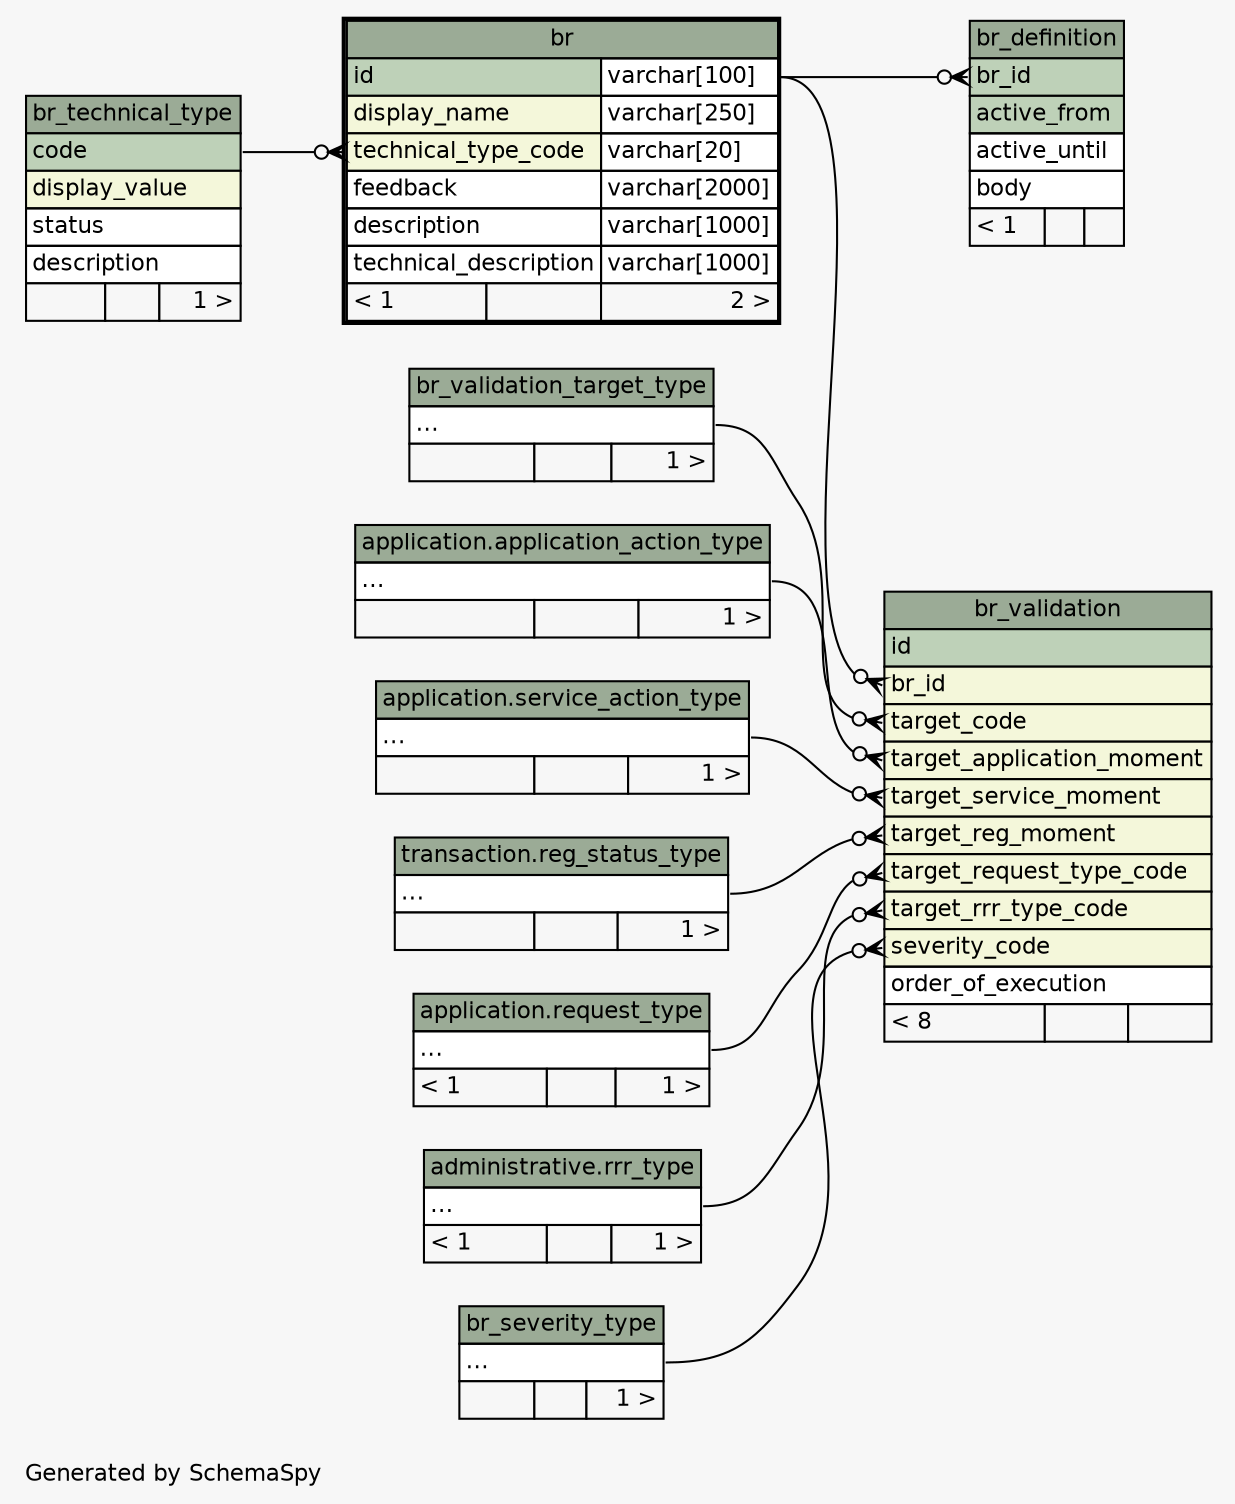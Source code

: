 // dot 2.36.0 on Windows 10 10.0
// SchemaSpy rev 590
digraph "twoDegreesRelationshipsDiagram" {
  graph [
    rankdir="RL"
    bgcolor="#f7f7f7"
    label="\nGenerated by SchemaSpy"
    labeljust="l"
    nodesep="0.18"
    ranksep="0.46"
    fontname="Helvetica"
    fontsize="11"
  ];
  node [
    fontname="Helvetica"
    fontsize="11"
    shape="plaintext"
  ];
  edge [
    arrowsize="0.8"
  ];
  "br":"technical_type_code":w -> "br_technical_type":"code":e [arrowhead=none dir=back arrowtail=crowodot];
  "br_definition":"br_id":w -> "br":"id.type":e [arrowhead=none dir=back arrowtail=crowodot];
  "br_validation":"br_id":w -> "br":"id.type":e [arrowhead=none dir=back arrowtail=crowodot];
  "br_validation":"severity_code":w -> "br_severity_type":"elipses":e [arrowhead=none dir=back arrowtail=crowodot];
  "br_validation":"target_application_moment":w -> "application.application_action_type":"elipses":e [arrowhead=none dir=back arrowtail=crowodot];
  "br_validation":"target_code":w -> "br_validation_target_type":"elipses":e [arrowhead=none dir=back arrowtail=crowodot];
  "br_validation":"target_reg_moment":w -> "transaction.reg_status_type":"elipses":e [arrowhead=none dir=back arrowtail=crowodot];
  "br_validation":"target_request_type_code":w -> "application.request_type":"elipses":e [arrowhead=none dir=back arrowtail=crowodot];
  "br_validation":"target_rrr_type_code":w -> "administrative.rrr_type":"elipses":e [arrowhead=none dir=back arrowtail=crowodot];
  "br_validation":"target_service_moment":w -> "application.service_action_type":"elipses":e [arrowhead=none dir=back arrowtail=crowodot];
  "application.application_action_type" [
    label=<
    <TABLE BORDER="0" CELLBORDER="1" CELLSPACING="0" BGCOLOR="#ffffff">
      <TR><TD COLSPAN="3" BGCOLOR="#9bab96" ALIGN="CENTER">application.application_action_type</TD></TR>
      <TR><TD PORT="elipses" COLSPAN="3" ALIGN="LEFT">...</TD></TR>
      <TR><TD ALIGN="LEFT" BGCOLOR="#f7f7f7">  </TD><TD ALIGN="RIGHT" BGCOLOR="#f7f7f7">  </TD><TD ALIGN="RIGHT" BGCOLOR="#f7f7f7">1 &gt;</TD></TR>
    </TABLE>>
    URL="../../application/tables/application_action_type.html"
    tooltip="application.application_action_type"
  ];
  "br" [
    label=<
    <TABLE BORDER="2" CELLBORDER="1" CELLSPACING="0" BGCOLOR="#ffffff">
      <TR><TD COLSPAN="3" BGCOLOR="#9bab96" ALIGN="CENTER">br</TD></TR>
      <TR><TD PORT="id" COLSPAN="2" BGCOLOR="#bed1b8" ALIGN="LEFT">id</TD><TD PORT="id.type" ALIGN="LEFT">varchar[100]</TD></TR>
      <TR><TD PORT="display_name" COLSPAN="2" BGCOLOR="#f4f7da" ALIGN="LEFT">display_name</TD><TD PORT="display_name.type" ALIGN="LEFT">varchar[250]</TD></TR>
      <TR><TD PORT="technical_type_code" COLSPAN="2" BGCOLOR="#f4f7da" ALIGN="LEFT">technical_type_code</TD><TD PORT="technical_type_code.type" ALIGN="LEFT">varchar[20]</TD></TR>
      <TR><TD PORT="feedback" COLSPAN="2" ALIGN="LEFT">feedback</TD><TD PORT="feedback.type" ALIGN="LEFT">varchar[2000]</TD></TR>
      <TR><TD PORT="description" COLSPAN="2" ALIGN="LEFT">description</TD><TD PORT="description.type" ALIGN="LEFT">varchar[1000]</TD></TR>
      <TR><TD PORT="technical_description" COLSPAN="2" ALIGN="LEFT">technical_description</TD><TD PORT="technical_description.type" ALIGN="LEFT">varchar[1000]</TD></TR>
      <TR><TD ALIGN="LEFT" BGCOLOR="#f7f7f7">&lt; 1</TD><TD ALIGN="RIGHT" BGCOLOR="#f7f7f7">  </TD><TD ALIGN="RIGHT" BGCOLOR="#f7f7f7">2 &gt;</TD></TR>
    </TABLE>>
    URL="br.html"
    tooltip="br"
  ];
  "br_definition" [
    label=<
    <TABLE BORDER="0" CELLBORDER="1" CELLSPACING="0" BGCOLOR="#ffffff">
      <TR><TD COLSPAN="3" BGCOLOR="#9bab96" ALIGN="CENTER">br_definition</TD></TR>
      <TR><TD PORT="br_id" COLSPAN="3" BGCOLOR="#bed1b8" ALIGN="LEFT">br_id</TD></TR>
      <TR><TD PORT="active_from" COLSPAN="3" BGCOLOR="#bed1b8" ALIGN="LEFT">active_from</TD></TR>
      <TR><TD PORT="active_until" COLSPAN="3" ALIGN="LEFT">active_until</TD></TR>
      <TR><TD PORT="body" COLSPAN="3" ALIGN="LEFT">body</TD></TR>
      <TR><TD ALIGN="LEFT" BGCOLOR="#f7f7f7">&lt; 1</TD><TD ALIGN="RIGHT" BGCOLOR="#f7f7f7">  </TD><TD ALIGN="RIGHT" BGCOLOR="#f7f7f7">  </TD></TR>
    </TABLE>>
    URL="br_definition.html"
    tooltip="br_definition"
  ];
  "br_severity_type" [
    label=<
    <TABLE BORDER="0" CELLBORDER="1" CELLSPACING="0" BGCOLOR="#ffffff">
      <TR><TD COLSPAN="3" BGCOLOR="#9bab96" ALIGN="CENTER">br_severity_type</TD></TR>
      <TR><TD PORT="elipses" COLSPAN="3" ALIGN="LEFT">...</TD></TR>
      <TR><TD ALIGN="LEFT" BGCOLOR="#f7f7f7">  </TD><TD ALIGN="RIGHT" BGCOLOR="#f7f7f7">  </TD><TD ALIGN="RIGHT" BGCOLOR="#f7f7f7">1 &gt;</TD></TR>
    </TABLE>>
    URL="br_severity_type.html"
    tooltip="br_severity_type"
  ];
  "br_technical_type" [
    label=<
    <TABLE BORDER="0" CELLBORDER="1" CELLSPACING="0" BGCOLOR="#ffffff">
      <TR><TD COLSPAN="3" BGCOLOR="#9bab96" ALIGN="CENTER">br_technical_type</TD></TR>
      <TR><TD PORT="code" COLSPAN="3" BGCOLOR="#bed1b8" ALIGN="LEFT">code</TD></TR>
      <TR><TD PORT="display_value" COLSPAN="3" BGCOLOR="#f4f7da" ALIGN="LEFT">display_value</TD></TR>
      <TR><TD PORT="status" COLSPAN="3" ALIGN="LEFT">status</TD></TR>
      <TR><TD PORT="description" COLSPAN="3" ALIGN="LEFT">description</TD></TR>
      <TR><TD ALIGN="LEFT" BGCOLOR="#f7f7f7">  </TD><TD ALIGN="RIGHT" BGCOLOR="#f7f7f7">  </TD><TD ALIGN="RIGHT" BGCOLOR="#f7f7f7">1 &gt;</TD></TR>
    </TABLE>>
    URL="br_technical_type.html"
    tooltip="br_technical_type"
  ];
  "br_validation" [
    label=<
    <TABLE BORDER="0" CELLBORDER="1" CELLSPACING="0" BGCOLOR="#ffffff">
      <TR><TD COLSPAN="3" BGCOLOR="#9bab96" ALIGN="CENTER">br_validation</TD></TR>
      <TR><TD PORT="id" COLSPAN="3" BGCOLOR="#bed1b8" ALIGN="LEFT">id</TD></TR>
      <TR><TD PORT="br_id" COLSPAN="3" BGCOLOR="#f4f7da" ALIGN="LEFT">br_id</TD></TR>
      <TR><TD PORT="target_code" COLSPAN="3" BGCOLOR="#f4f7da" ALIGN="LEFT">target_code</TD></TR>
      <TR><TD PORT="target_application_moment" COLSPAN="3" BGCOLOR="#f4f7da" ALIGN="LEFT">target_application_moment</TD></TR>
      <TR><TD PORT="target_service_moment" COLSPAN="3" BGCOLOR="#f4f7da" ALIGN="LEFT">target_service_moment</TD></TR>
      <TR><TD PORT="target_reg_moment" COLSPAN="3" BGCOLOR="#f4f7da" ALIGN="LEFT">target_reg_moment</TD></TR>
      <TR><TD PORT="target_request_type_code" COLSPAN="3" BGCOLOR="#f4f7da" ALIGN="LEFT">target_request_type_code</TD></TR>
      <TR><TD PORT="target_rrr_type_code" COLSPAN="3" BGCOLOR="#f4f7da" ALIGN="LEFT">target_rrr_type_code</TD></TR>
      <TR><TD PORT="severity_code" COLSPAN="3" BGCOLOR="#f4f7da" ALIGN="LEFT">severity_code</TD></TR>
      <TR><TD PORT="order_of_execution" COLSPAN="3" ALIGN="LEFT">order_of_execution</TD></TR>
      <TR><TD ALIGN="LEFT" BGCOLOR="#f7f7f7">&lt; 8</TD><TD ALIGN="RIGHT" BGCOLOR="#f7f7f7">  </TD><TD ALIGN="RIGHT" BGCOLOR="#f7f7f7">  </TD></TR>
    </TABLE>>
    URL="br_validation.html"
    tooltip="br_validation"
  ];
  "br_validation_target_type" [
    label=<
    <TABLE BORDER="0" CELLBORDER="1" CELLSPACING="0" BGCOLOR="#ffffff">
      <TR><TD COLSPAN="3" BGCOLOR="#9bab96" ALIGN="CENTER">br_validation_target_type</TD></TR>
      <TR><TD PORT="elipses" COLSPAN="3" ALIGN="LEFT">...</TD></TR>
      <TR><TD ALIGN="LEFT" BGCOLOR="#f7f7f7">  </TD><TD ALIGN="RIGHT" BGCOLOR="#f7f7f7">  </TD><TD ALIGN="RIGHT" BGCOLOR="#f7f7f7">1 &gt;</TD></TR>
    </TABLE>>
    URL="br_validation_target_type.html"
    tooltip="br_validation_target_type"
  ];
  "transaction.reg_status_type" [
    label=<
    <TABLE BORDER="0" CELLBORDER="1" CELLSPACING="0" BGCOLOR="#ffffff">
      <TR><TD COLSPAN="3" BGCOLOR="#9bab96" ALIGN="CENTER">transaction.reg_status_type</TD></TR>
      <TR><TD PORT="elipses" COLSPAN="3" ALIGN="LEFT">...</TD></TR>
      <TR><TD ALIGN="LEFT" BGCOLOR="#f7f7f7">  </TD><TD ALIGN="RIGHT" BGCOLOR="#f7f7f7">  </TD><TD ALIGN="RIGHT" BGCOLOR="#f7f7f7">1 &gt;</TD></TR>
    </TABLE>>
    URL="../../transaction/tables/reg_status_type.html"
    tooltip="transaction.reg_status_type"
  ];
  "application.request_type" [
    label=<
    <TABLE BORDER="0" CELLBORDER="1" CELLSPACING="0" BGCOLOR="#ffffff">
      <TR><TD COLSPAN="3" BGCOLOR="#9bab96" ALIGN="CENTER">application.request_type</TD></TR>
      <TR><TD PORT="elipses" COLSPAN="3" ALIGN="LEFT">...</TD></TR>
      <TR><TD ALIGN="LEFT" BGCOLOR="#f7f7f7">&lt; 1</TD><TD ALIGN="RIGHT" BGCOLOR="#f7f7f7">  </TD><TD ALIGN="RIGHT" BGCOLOR="#f7f7f7">1 &gt;</TD></TR>
    </TABLE>>
    URL="../../application/tables/request_type.html"
    tooltip="application.request_type"
  ];
  "administrative.rrr_type" [
    label=<
    <TABLE BORDER="0" CELLBORDER="1" CELLSPACING="0" BGCOLOR="#ffffff">
      <TR><TD COLSPAN="3" BGCOLOR="#9bab96" ALIGN="CENTER">administrative.rrr_type</TD></TR>
      <TR><TD PORT="elipses" COLSPAN="3" ALIGN="LEFT">...</TD></TR>
      <TR><TD ALIGN="LEFT" BGCOLOR="#f7f7f7">&lt; 1</TD><TD ALIGN="RIGHT" BGCOLOR="#f7f7f7">  </TD><TD ALIGN="RIGHT" BGCOLOR="#f7f7f7">1 &gt;</TD></TR>
    </TABLE>>
    URL="../../administrative/tables/rrr_type.html"
    tooltip="administrative.rrr_type"
  ];
  "application.service_action_type" [
    label=<
    <TABLE BORDER="0" CELLBORDER="1" CELLSPACING="0" BGCOLOR="#ffffff">
      <TR><TD COLSPAN="3" BGCOLOR="#9bab96" ALIGN="CENTER">application.service_action_type</TD></TR>
      <TR><TD PORT="elipses" COLSPAN="3" ALIGN="LEFT">...</TD></TR>
      <TR><TD ALIGN="LEFT" BGCOLOR="#f7f7f7">  </TD><TD ALIGN="RIGHT" BGCOLOR="#f7f7f7">  </TD><TD ALIGN="RIGHT" BGCOLOR="#f7f7f7">1 &gt;</TD></TR>
    </TABLE>>
    URL="../../application/tables/service_action_type.html"
    tooltip="application.service_action_type"
  ];
}
